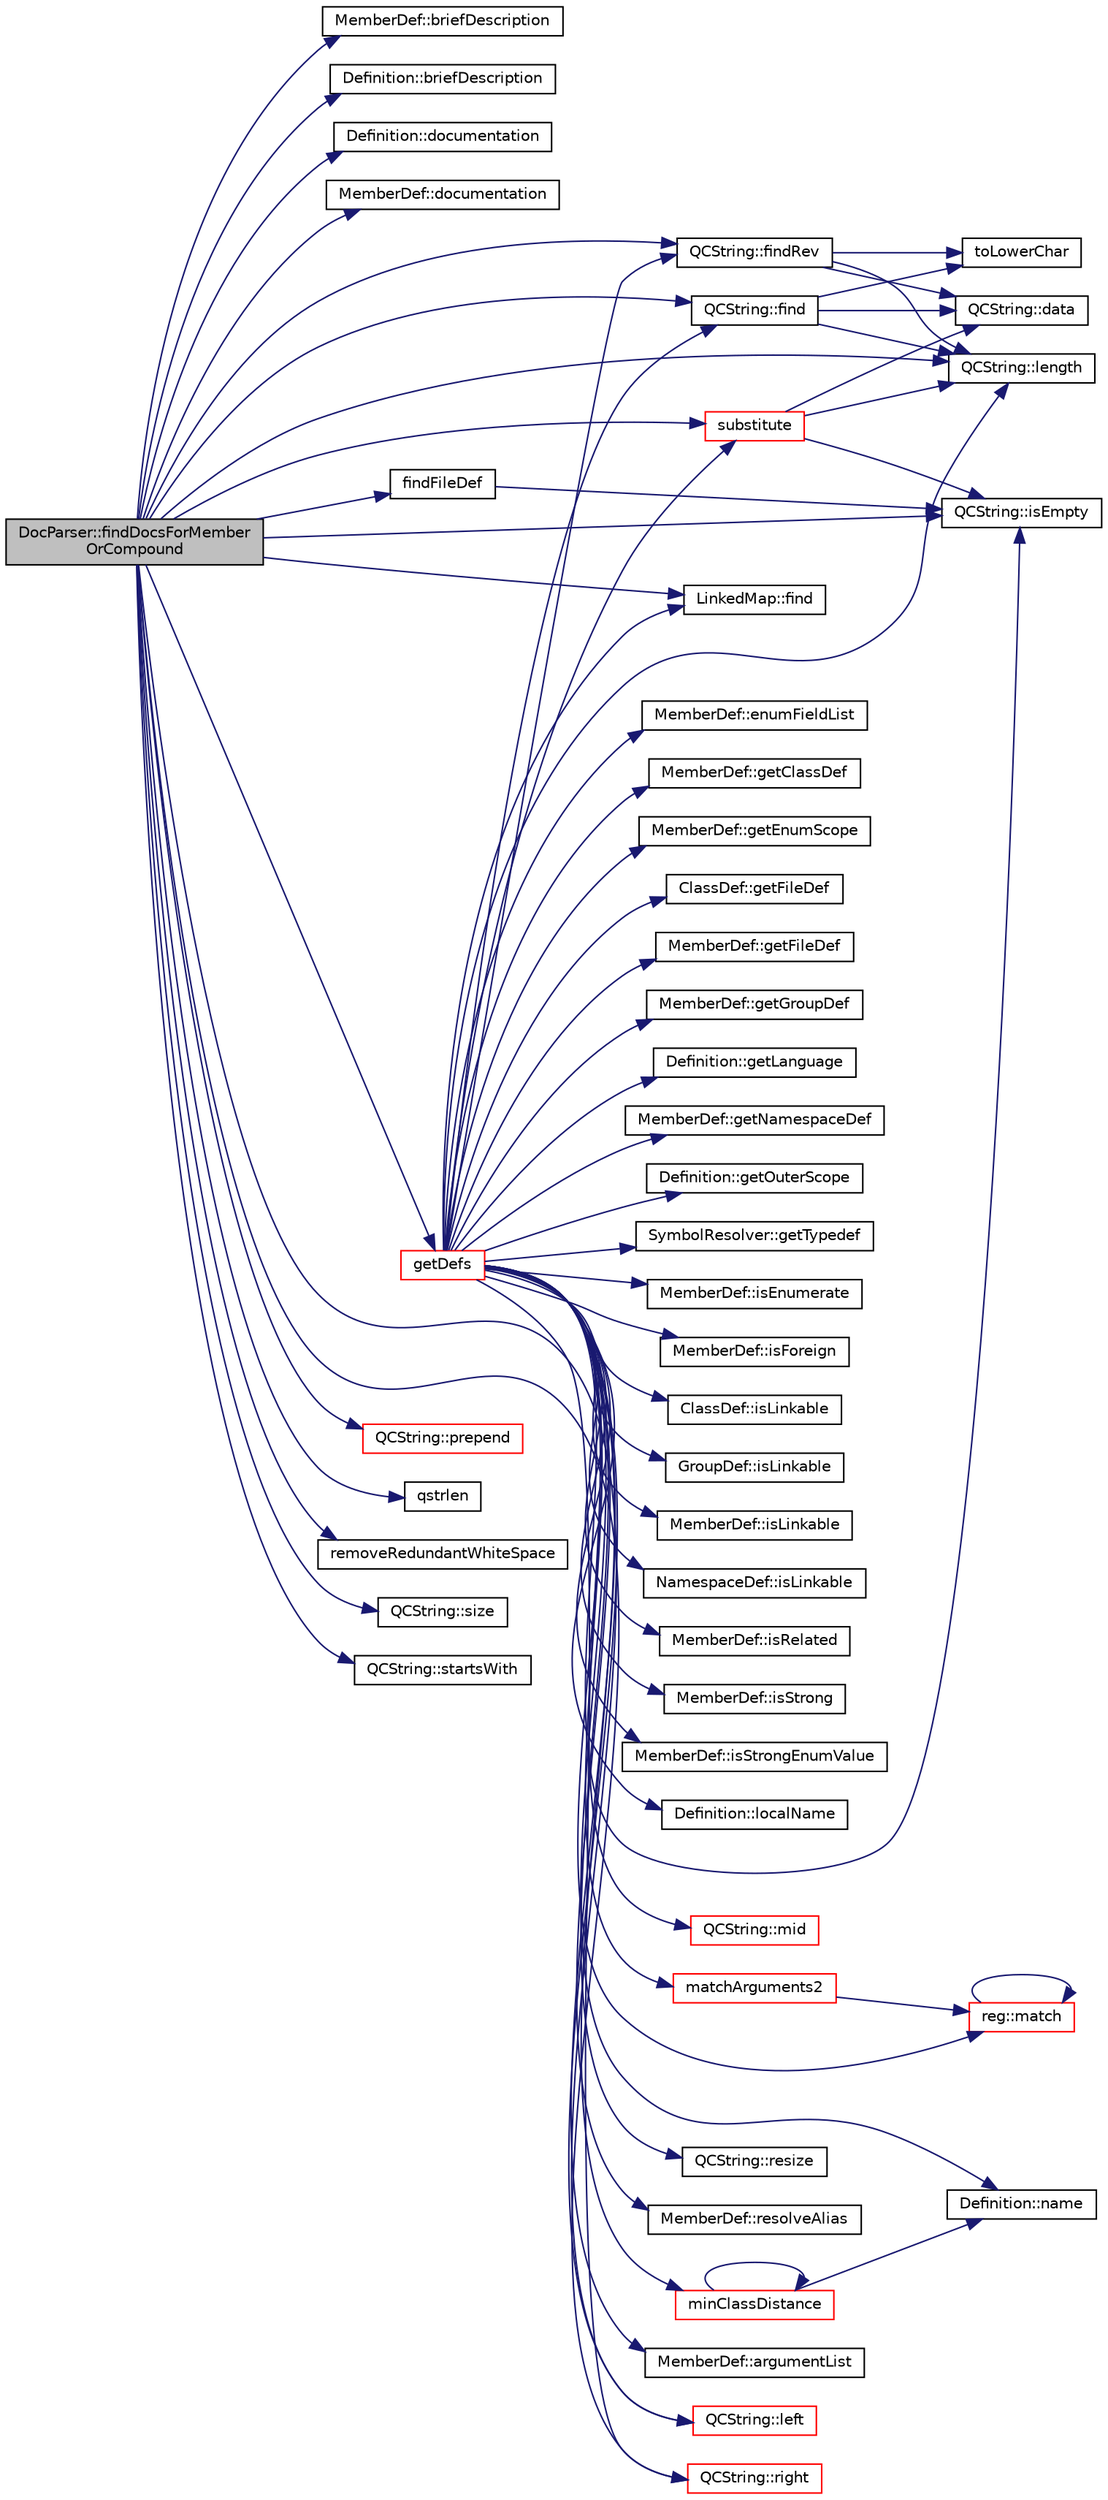 digraph "DocParser::findDocsForMemberOrCompound"
{
 // LATEX_PDF_SIZE
  edge [fontname="Helvetica",fontsize="10",labelfontname="Helvetica",labelfontsize="10"];
  node [fontname="Helvetica",fontsize="10",shape=record];
  rankdir="LR";
  Node1 [label="DocParser::findDocsForMember\lOrCompound",height=0.2,width=0.4,color="black", fillcolor="grey75", style="filled", fontcolor="black",tooltip=" "];
  Node1 -> Node2 [color="midnightblue",fontsize="10",style="solid"];
  Node2 [label="MemberDef::briefDescription",height=0.2,width=0.4,color="black", fillcolor="white", style="filled",URL="$classMemberDef.html#a73bd9bd31dab22a689e342abb99f4362",tooltip=" "];
  Node1 -> Node3 [color="midnightblue",fontsize="10",style="solid"];
  Node3 [label="Definition::briefDescription",height=0.2,width=0.4,color="black", fillcolor="white", style="filled",URL="$classDefinition.html#a8ca2bb51665eab1ffd981a38c2b5f188",tooltip=" "];
  Node1 -> Node4 [color="midnightblue",fontsize="10",style="solid"];
  Node4 [label="Definition::documentation",height=0.2,width=0.4,color="black", fillcolor="white", style="filled",URL="$classDefinition.html#abdafb43ac7208aedc3795b02c9b5125a",tooltip=" "];
  Node1 -> Node5 [color="midnightblue",fontsize="10",style="solid"];
  Node5 [label="MemberDef::documentation",height=0.2,width=0.4,color="black", fillcolor="white", style="filled",URL="$classMemberDef.html#af2b0d45978ca1c8063692256c0e9cb8f",tooltip=" "];
  Node1 -> Node6 [color="midnightblue",fontsize="10",style="solid"];
  Node6 [label="QCString::find",height=0.2,width=0.4,color="black", fillcolor="white", style="filled",URL="$classQCString.html#a0182ece6b76dad6475dafb53e2faaf10",tooltip=" "];
  Node6 -> Node7 [color="midnightblue",fontsize="10",style="solid"];
  Node7 [label="QCString::data",height=0.2,width=0.4,color="black", fillcolor="white", style="filled",URL="$classQCString.html#ac3aa3ac1a1c36d3305eba22a2eb0d098",tooltip=" "];
  Node6 -> Node8 [color="midnightblue",fontsize="10",style="solid"];
  Node8 [label="QCString::length",height=0.2,width=0.4,color="black", fillcolor="white", style="filled",URL="$classQCString.html#ac52596733e9110b778019946d73fb268",tooltip=" "];
  Node6 -> Node9 [color="midnightblue",fontsize="10",style="solid"];
  Node9 [label="toLowerChar",height=0.2,width=0.4,color="black", fillcolor="white", style="filled",URL="$qcstring_8cpp.html#a4e545641f98651d4fb8299b407721f9b",tooltip=" "];
  Node1 -> Node10 [color="midnightblue",fontsize="10",style="solid"];
  Node10 [label="LinkedMap::find",height=0.2,width=0.4,color="black", fillcolor="white", style="filled",URL="$classLinkedMap.html#ad7659775b7de962b4fe0921456baf4f4",tooltip=" "];
  Node1 -> Node11 [color="midnightblue",fontsize="10",style="solid"];
  Node11 [label="findFileDef",height=0.2,width=0.4,color="black", fillcolor="white", style="filled",URL="$util_8cpp.html#af891990268daeb8713d18d154b84ffdb",tooltip=" "];
  Node11 -> Node12 [color="midnightblue",fontsize="10",style="solid"];
  Node12 [label="QCString::isEmpty",height=0.2,width=0.4,color="black", fillcolor="white", style="filled",URL="$classQCString.html#a621c4090d69ad7d05ef8e5234376c3d8",tooltip=" "];
  Node1 -> Node13 [color="midnightblue",fontsize="10",style="solid"];
  Node13 [label="QCString::findRev",height=0.2,width=0.4,color="black", fillcolor="white", style="filled",URL="$classQCString.html#ab47a6435c16d61d04fb448f1080b4e26",tooltip=" "];
  Node13 -> Node7 [color="midnightblue",fontsize="10",style="solid"];
  Node13 -> Node8 [color="midnightblue",fontsize="10",style="solid"];
  Node13 -> Node9 [color="midnightblue",fontsize="10",style="solid"];
  Node1 -> Node14 [color="midnightblue",fontsize="10",style="solid"];
  Node14 [label="getDefs",height=0.2,width=0.4,color="red", fillcolor="white", style="filled",URL="$util_8cpp.html#a2295072491e4c81a8406ae2a29d68d25",tooltip=" "];
  Node14 -> Node15 [color="midnightblue",fontsize="10",style="solid"];
  Node15 [label="MemberDef::argumentList",height=0.2,width=0.4,color="black", fillcolor="white", style="filled",URL="$classMemberDef.html#a515503656a6cffb2d27f60e93c3c780e",tooltip=" "];
  Node14 -> Node16 [color="midnightblue",fontsize="10",style="solid"];
  Node16 [label="MemberDef::enumFieldList",height=0.2,width=0.4,color="black", fillcolor="white", style="filled",URL="$classMemberDef.html#a4df0bef52b6d1d15a4b12a187c8a90ca",tooltip=" "];
  Node14 -> Node6 [color="midnightblue",fontsize="10",style="solid"];
  Node14 -> Node10 [color="midnightblue",fontsize="10",style="solid"];
  Node14 -> Node13 [color="midnightblue",fontsize="10",style="solid"];
  Node14 -> Node17 [color="midnightblue",fontsize="10",style="solid"];
  Node17 [label="MemberDef::getClassDef",height=0.2,width=0.4,color="black", fillcolor="white", style="filled",URL="$classMemberDef.html#a33ff70edee6691aacaeecf40a1146995",tooltip=" "];
  Node14 -> Node18 [color="midnightblue",fontsize="10",style="solid"];
  Node18 [label="MemberDef::getEnumScope",height=0.2,width=0.4,color="black", fillcolor="white", style="filled",URL="$classMemberDef.html#af99e46c3a8716075dfcb6debf428e44f",tooltip=" "];
  Node14 -> Node19 [color="midnightblue",fontsize="10",style="solid"];
  Node19 [label="ClassDef::getFileDef",height=0.2,width=0.4,color="black", fillcolor="white", style="filled",URL="$classClassDef.html#aed4a0864e51e5a3ac616f6c8e10f56c6",tooltip=" "];
  Node14 -> Node20 [color="midnightblue",fontsize="10",style="solid"];
  Node20 [label="MemberDef::getFileDef",height=0.2,width=0.4,color="black", fillcolor="white", style="filled",URL="$classMemberDef.html#a5036fd8ee16b186925236105029ee823",tooltip=" "];
  Node14 -> Node21 [color="midnightblue",fontsize="10",style="solid"];
  Node21 [label="MemberDef::getGroupDef",height=0.2,width=0.4,color="black", fillcolor="white", style="filled",URL="$classMemberDef.html#a43ef09743c900283a46b2e0ecd81e486",tooltip=" "];
  Node14 -> Node22 [color="midnightblue",fontsize="10",style="solid"];
  Node22 [label="Definition::getLanguage",height=0.2,width=0.4,color="black", fillcolor="white", style="filled",URL="$classDefinition.html#a0dda9f50f2f9754e6341a10373eafec7",tooltip=" "];
  Node14 -> Node23 [color="midnightblue",fontsize="10",style="solid"];
  Node23 [label="MemberDef::getNamespaceDef",height=0.2,width=0.4,color="black", fillcolor="white", style="filled",URL="$classMemberDef.html#a900cace4959b6cad9e6aa58e8283195f",tooltip=" "];
  Node14 -> Node24 [color="midnightblue",fontsize="10",style="solid"];
  Node24 [label="Definition::getOuterScope",height=0.2,width=0.4,color="black", fillcolor="white", style="filled",URL="$classDefinition.html#acabf5ee4ca8de43bbcc5cd5736f150e5",tooltip=" "];
  Node14 -> Node25 [color="midnightblue",fontsize="10",style="solid"];
  Node25 [label="SymbolResolver::getTypedef",height=0.2,width=0.4,color="black", fillcolor="white", style="filled",URL="$classSymbolResolver.html#ae434934a4e3459b50310c2a1dc9dd17b",tooltip=" "];
  Node14 -> Node12 [color="midnightblue",fontsize="10",style="solid"];
  Node14 -> Node26 [color="midnightblue",fontsize="10",style="solid"];
  Node26 [label="MemberDef::isEnumerate",height=0.2,width=0.4,color="black", fillcolor="white", style="filled",URL="$classMemberDef.html#ab99e728441f3ce7d5784ad6fb6df18f2",tooltip=" "];
  Node14 -> Node27 [color="midnightblue",fontsize="10",style="solid"];
  Node27 [label="MemberDef::isForeign",height=0.2,width=0.4,color="black", fillcolor="white", style="filled",URL="$classMemberDef.html#a1b388162e65708a87857b9605cb63591",tooltip=" "];
  Node14 -> Node28 [color="midnightblue",fontsize="10",style="solid"];
  Node28 [label="ClassDef::isLinkable",height=0.2,width=0.4,color="black", fillcolor="white", style="filled",URL="$classClassDef.html#a659ebf886a21ea56b51354c22b91b0dc",tooltip=" "];
  Node14 -> Node29 [color="midnightblue",fontsize="10",style="solid"];
  Node29 [label="GroupDef::isLinkable",height=0.2,width=0.4,color="black", fillcolor="white", style="filled",URL="$classGroupDef.html#a4b28900a857c4f4174085a9330078d5f",tooltip=" "];
  Node14 -> Node30 [color="midnightblue",fontsize="10",style="solid"];
  Node30 [label="MemberDef::isLinkable",height=0.2,width=0.4,color="black", fillcolor="white", style="filled",URL="$classMemberDef.html#aa0a9d4db2b1fbdd5c728f4b2e4c2694d",tooltip=" "];
  Node14 -> Node31 [color="midnightblue",fontsize="10",style="solid"];
  Node31 [label="NamespaceDef::isLinkable",height=0.2,width=0.4,color="black", fillcolor="white", style="filled",URL="$classNamespaceDef.html#a83f9eadff359cd7e2693ba8c2d9f4519",tooltip=" "];
  Node14 -> Node32 [color="midnightblue",fontsize="10",style="solid"];
  Node32 [label="MemberDef::isRelated",height=0.2,width=0.4,color="black", fillcolor="white", style="filled",URL="$classMemberDef.html#a273e3f09760e57d718ee9d3c66f73eaa",tooltip=" "];
  Node14 -> Node33 [color="midnightblue",fontsize="10",style="solid"];
  Node33 [label="MemberDef::isStrong",height=0.2,width=0.4,color="black", fillcolor="white", style="filled",URL="$classMemberDef.html#adbdbd0e3d3630af579a02e97e162a328",tooltip=" "];
  Node14 -> Node34 [color="midnightblue",fontsize="10",style="solid"];
  Node34 [label="MemberDef::isStrongEnumValue",height=0.2,width=0.4,color="black", fillcolor="white", style="filled",URL="$classMemberDef.html#a5b99e725308ea15248722f69611844aa",tooltip=" "];
  Node14 -> Node35 [color="midnightblue",fontsize="10",style="solid"];
  Node35 [label="QCString::left",height=0.2,width=0.4,color="red", fillcolor="white", style="filled",URL="$classQCString.html#aecf8b66312c4e97333219cc344c11a4f",tooltip=" "];
  Node14 -> Node8 [color="midnightblue",fontsize="10",style="solid"];
  Node14 -> Node37 [color="midnightblue",fontsize="10",style="solid"];
  Node37 [label="Definition::localName",height=0.2,width=0.4,color="black", fillcolor="white", style="filled",URL="$classDefinition.html#a668807a06c8aabd306d866954335a728",tooltip=" "];
  Node14 -> Node38 [color="midnightblue",fontsize="10",style="solid"];
  Node38 [label="reg::match",height=0.2,width=0.4,color="red", fillcolor="white", style="filled",URL="$namespacereg.html#a1a29dcc7e2ccf462503adc5d496881ae",tooltip=" "];
  Node38 -> Node38 [color="midnightblue",fontsize="10",style="solid"];
  Node14 -> Node42 [color="midnightblue",fontsize="10",style="solid"];
  Node42 [label="matchArguments2",height=0.2,width=0.4,color="red", fillcolor="white", style="filled",URL="$util_8cpp.html#a78739b1ab728bbecd4d3e54ae90bbbce",tooltip=" "];
  Node42 -> Node38 [color="midnightblue",fontsize="10",style="solid"];
  Node14 -> Node51 [color="midnightblue",fontsize="10",style="solid"];
  Node51 [label="QCString::mid",height=0.2,width=0.4,color="red", fillcolor="white", style="filled",URL="$classQCString.html#a27136caf9c0bc4daca574cda6f113551",tooltip=" "];
  Node14 -> Node52 [color="midnightblue",fontsize="10",style="solid"];
  Node52 [label="minClassDistance",height=0.2,width=0.4,color="red", fillcolor="white", style="filled",URL="$classdef_8cpp.html#a649670159a00e0a1c323df1b40bf01e6",tooltip=" "];
  Node52 -> Node52 [color="midnightblue",fontsize="10",style="solid"];
  Node52 -> Node55 [color="midnightblue",fontsize="10",style="solid"];
  Node55 [label="Definition::name",height=0.2,width=0.4,color="black", fillcolor="white", style="filled",URL="$classDefinition.html#a9374fedd7f64fea7e0e164302d1a9e61",tooltip=" "];
  Node14 -> Node55 [color="midnightblue",fontsize="10",style="solid"];
  Node14 -> Node58 [color="midnightblue",fontsize="10",style="solid"];
  Node58 [label="QCString::resize",height=0.2,width=0.4,color="black", fillcolor="white", style="filled",URL="$classQCString.html#a993474e2da59141336e6105b8e154f2b",tooltip=" "];
  Node14 -> Node59 [color="midnightblue",fontsize="10",style="solid"];
  Node59 [label="MemberDef::resolveAlias",height=0.2,width=0.4,color="black", fillcolor="white", style="filled",URL="$classMemberDef.html#a8366efce20df1bf0f096d6296189e474",tooltip=" "];
  Node14 -> Node68 [color="midnightblue",fontsize="10",style="solid"];
  Node68 [label="QCString::right",height=0.2,width=0.4,color="red", fillcolor="white", style="filled",URL="$classQCString.html#a8f4aa5417f6a834f28c7148a1fe262d5",tooltip=" "];
  Node14 -> Node74 [color="midnightblue",fontsize="10",style="solid"];
  Node74 [label="substitute",height=0.2,width=0.4,color="red", fillcolor="white", style="filled",URL="$qcstring_8cpp.html#a99187f0723aa35b7f06be3a5506b1285",tooltip="substitute all occurrences of src in s by dst"];
  Node74 -> Node7 [color="midnightblue",fontsize="10",style="solid"];
  Node74 -> Node12 [color="midnightblue",fontsize="10",style="solid"];
  Node74 -> Node8 [color="midnightblue",fontsize="10",style="solid"];
  Node1 -> Node12 [color="midnightblue",fontsize="10",style="solid"];
  Node1 -> Node35 [color="midnightblue",fontsize="10",style="solid"];
  Node1 -> Node8 [color="midnightblue",fontsize="10",style="solid"];
  Node1 -> Node77 [color="midnightblue",fontsize="10",style="solid"];
  Node77 [label="QCString::prepend",height=0.2,width=0.4,color="red", fillcolor="white", style="filled",URL="$classQCString.html#a0a6a8fe99e596b149ee15138fa8dcf0c",tooltip=" "];
  Node1 -> Node79 [color="midnightblue",fontsize="10",style="solid"];
  Node79 [label="qstrlen",height=0.2,width=0.4,color="black", fillcolor="white", style="filled",URL="$qcstring_8h.html#a11e5896f8590cc97ce6be8f23f13c5f0",tooltip=" "];
  Node1 -> Node80 [color="midnightblue",fontsize="10",style="solid"];
  Node80 [label="removeRedundantWhiteSpace",height=0.2,width=0.4,color="black", fillcolor="white", style="filled",URL="$util_8cpp.html#a0940360aa6d41fd2496603fc565e3996",tooltip=" "];
  Node1 -> Node68 [color="midnightblue",fontsize="10",style="solid"];
  Node1 -> Node81 [color="midnightblue",fontsize="10",style="solid"];
  Node81 [label="QCString::size",height=0.2,width=0.4,color="black", fillcolor="white", style="filled",URL="$classQCString.html#ac084f55ab51f8b277cf01bb6e04f16ed",tooltip=" "];
  Node1 -> Node64 [color="midnightblue",fontsize="10",style="solid"];
  Node64 [label="QCString::startsWith",height=0.2,width=0.4,color="black", fillcolor="white", style="filled",URL="$classQCString.html#a1f43c0a4958cf17f086dc0e3a4b13a68",tooltip=" "];
  Node1 -> Node74 [color="midnightblue",fontsize="10",style="solid"];
}
